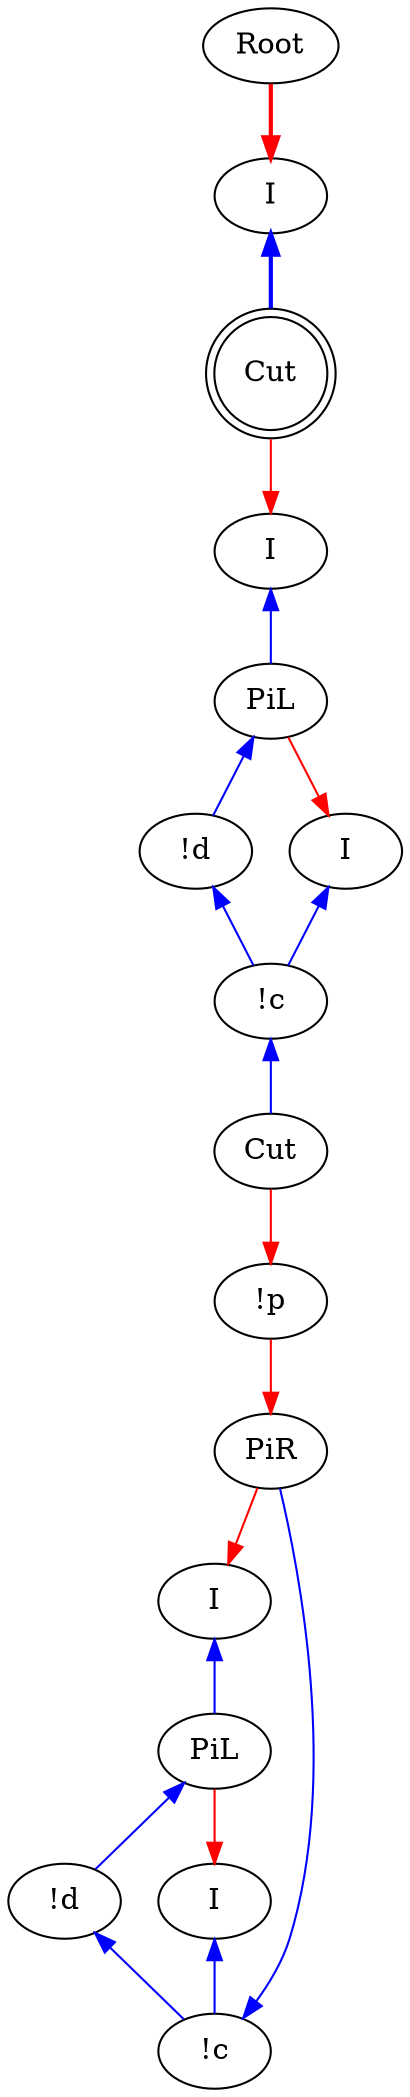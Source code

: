 digraph {
"Root0" [label="Root"]
"!c0" [label="!c"]
"!d0" [label="!d"]
"PiL0" [label="PiL"]
"I0" [label="I"]
"I1" [label="I"]
"!p0" [label="!p"]
"PiR0" [label="PiR"]
"!c1" [label="!c"]
"!d1" [label="!d"]
"PiL1" [label="PiL"]
"I2" [label="I"]
"I3" [label="I"]
"I4" [label="I"]
"Cut0" [label="Cut"]
"Cut1" [label="Cut",shape=doublecircle]
"Cut0" -> "!p0"[color=red,tooltip="fp"]
"!p0" -> "PiR0"[color=red,tooltip="o2"]
"Root0" -> "I4"[color=red,tooltip="ret",penwidth=2]
"I4" -> "Cut1"[color=blue,tooltip="ret_l",penwidth=2,dir=back]
"Cut1" -> "I1"[color=red,tooltip="ret_o1"]
"I1" -> "PiL0"[color=blue,tooltip="ret_o1l",dir=back]
"PiR0" -> "I3"[color=red,tooltip="ret_o2"]
"I3" -> "PiL1"[color=blue,tooltip="ret_o2l",dir=back]
"I0" -> "!c0"[color=blue,tooltip="x1_o1",dir=back]
"PiL0" -> "I0"[color=red,tooltip="x1_o1r"]
"I2" -> "!c1"[color=blue,tooltip="x1_o2",dir=back]
"PiL1" -> "I2"[color=red,tooltip="x1_o2r"]
"!d0" -> "!c0"[color=blue,tooltip="x2_o1",dir=back]
"!d1" -> "!c1"[color=blue,tooltip="x2_o2",dir=back]
"PiL0" -> "!d0"[color=blue,tooltip="x2i_o1",dir=back]
"PiL1" -> "!d1"[color=blue,tooltip="x2i_o2",dir=back]
"!c0" -> "Cut0"[color=blue,tooltip="x_o1",dir=back]
"!c1" -> "PiR0"[color=blue,tooltip="x_o2",dir=back]
}
